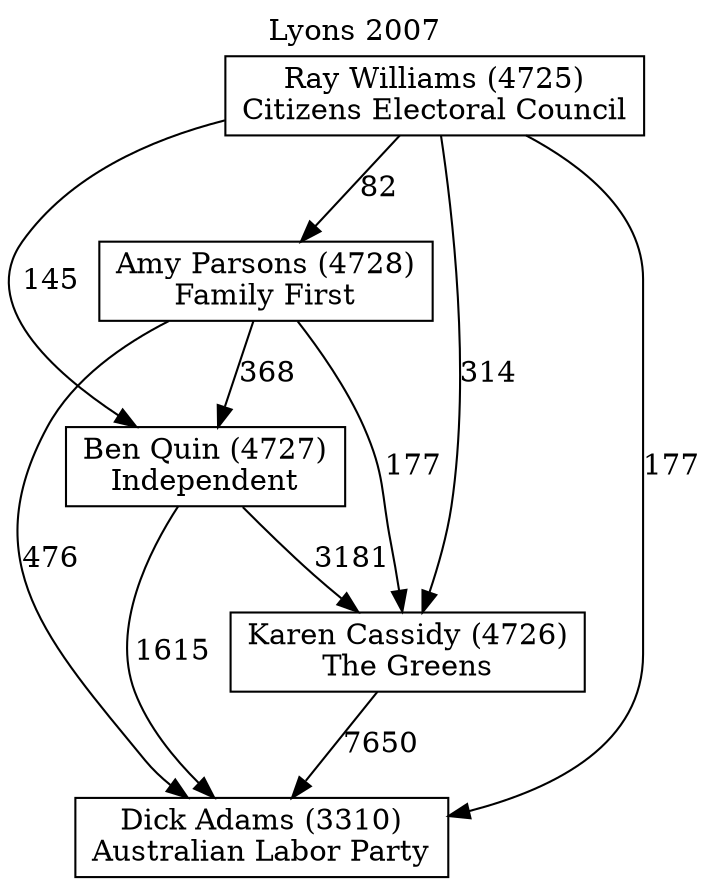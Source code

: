 // House preference flow
digraph "Dick Adams (3310)_Lyons_2007" {
	graph [label="Lyons 2007" labelloc=t mclimit=10]
	node [shape=box]
	"Dick Adams (3310)" [label="Dick Adams (3310)
Australian Labor Party"]
	"Karen Cassidy (4726)" [label="Karen Cassidy (4726)
The Greens"]
	"Ben Quin (4727)" [label="Ben Quin (4727)
Independent"]
	"Amy Parsons (4728)" [label="Amy Parsons (4728)
Family First"]
	"Ray Williams (4725)" [label="Ray Williams (4725)
Citizens Electoral Council"]
	"Karen Cassidy (4726)" -> "Dick Adams (3310)" [label=7650]
	"Ben Quin (4727)" -> "Karen Cassidy (4726)" [label=3181]
	"Amy Parsons (4728)" -> "Ben Quin (4727)" [label=368]
	"Ray Williams (4725)" -> "Amy Parsons (4728)" [label=82]
	"Ben Quin (4727)" -> "Dick Adams (3310)" [label=1615]
	"Amy Parsons (4728)" -> "Dick Adams (3310)" [label=476]
	"Ray Williams (4725)" -> "Dick Adams (3310)" [label=177]
	"Ray Williams (4725)" -> "Ben Quin (4727)" [label=145]
	"Amy Parsons (4728)" -> "Karen Cassidy (4726)" [label=177]
	"Ray Williams (4725)" -> "Karen Cassidy (4726)" [label=314]
}
